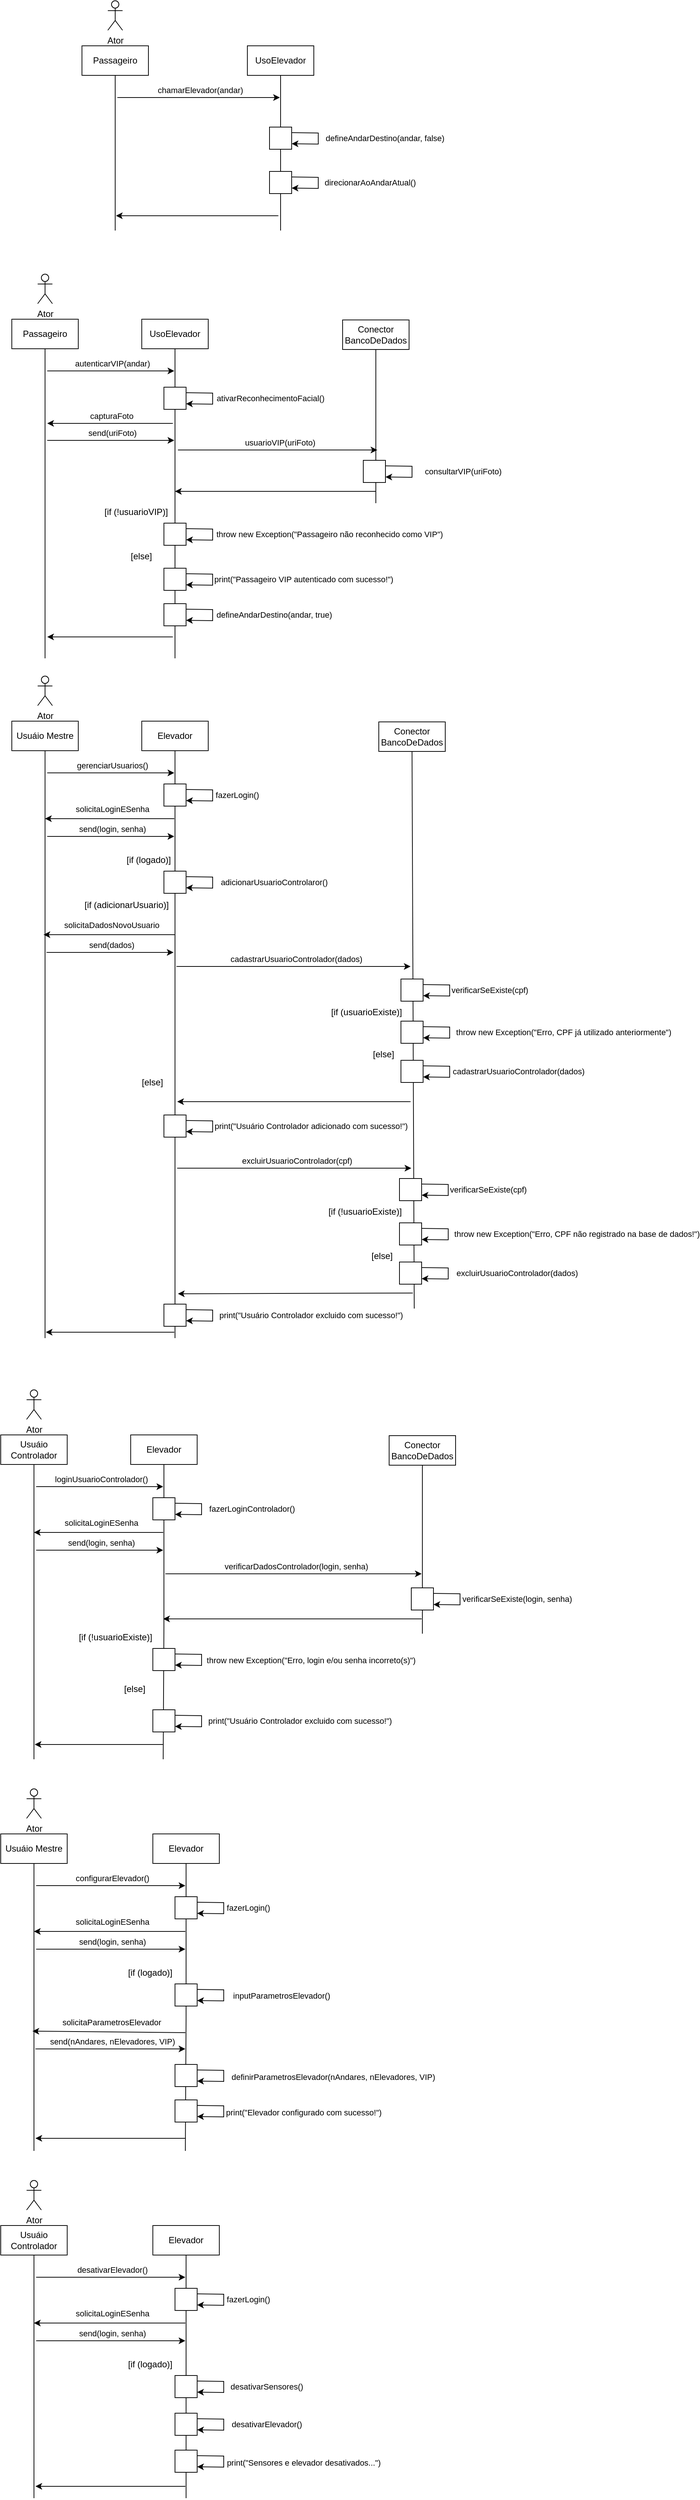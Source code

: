 <mxfile version="20.5.3" type="github">
  <diagram id="3JyE9qWSIHC2tVnXCIS9" name="Página-1">
    <mxGraphModel dx="821" dy="357" grid="1" gridSize="10" guides="1" tooltips="1" connect="1" arrows="1" fold="1" page="1" pageScale="1" pageWidth="827" pageHeight="1169" math="0" shadow="0">
      <root>
        <mxCell id="0" />
        <mxCell id="1" parent="0" />
        <mxCell id="3kf62RT6ePGo2hTkcLxx-1" value="Passageiro" style="rounded=0;whiteSpace=wrap;html=1;" parent="1" vertex="1">
          <mxGeometry x="190" y="81" width="90" height="40" as="geometry" />
        </mxCell>
        <mxCell id="3kf62RT6ePGo2hTkcLxx-2" value="Ator" style="shape=umlActor;verticalLabelPosition=bottom;verticalAlign=top;html=1;outlineConnect=0;" parent="1" vertex="1">
          <mxGeometry x="225" y="20" width="20" height="40" as="geometry" />
        </mxCell>
        <mxCell id="3kf62RT6ePGo2hTkcLxx-4" value="UsoElevador" style="rounded=0;whiteSpace=wrap;html=1;" parent="1" vertex="1">
          <mxGeometry x="414" y="81" width="90" height="40" as="geometry" />
        </mxCell>
        <mxCell id="3kf62RT6ePGo2hTkcLxx-5" value="" style="endArrow=none;html=1;rounded=0;entryX=0.5;entryY=1;entryDx=0;entryDy=0;startArrow=none;" parent="1" source="3kf62RT6ePGo2hTkcLxx-9" target="3kf62RT6ePGo2hTkcLxx-4" edge="1">
          <mxGeometry width="50" height="50" relative="1" as="geometry">
            <mxPoint x="459" y="431" as="sourcePoint" />
            <mxPoint x="440" y="211" as="targetPoint" />
          </mxGeometry>
        </mxCell>
        <mxCell id="3kf62RT6ePGo2hTkcLxx-6" value="" style="endArrow=none;html=1;rounded=0;entryX=0.5;entryY=1;entryDx=0;entryDy=0;" parent="1" target="3kf62RT6ePGo2hTkcLxx-1" edge="1">
          <mxGeometry width="50" height="50" relative="1" as="geometry">
            <mxPoint x="235" y="331" as="sourcePoint" />
            <mxPoint x="234.5" y="141" as="targetPoint" />
          </mxGeometry>
        </mxCell>
        <mxCell id="3kf62RT6ePGo2hTkcLxx-8" value="chamarElevador(andar)" style="endArrow=classic;html=1;rounded=0;" parent="1" edge="1">
          <mxGeometry x="0.018" y="10" width="50" height="50" relative="1" as="geometry">
            <mxPoint x="238" y="151" as="sourcePoint" />
            <mxPoint x="458" y="151" as="targetPoint" />
            <mxPoint as="offset" />
          </mxGeometry>
        </mxCell>
        <mxCell id="3kf62RT6ePGo2hTkcLxx-9" value="" style="whiteSpace=wrap;html=1;aspect=fixed;" parent="1" vertex="1">
          <mxGeometry x="444" y="191" width="30" height="30" as="geometry" />
        </mxCell>
        <mxCell id="3kf62RT6ePGo2hTkcLxx-10" value="" style="endArrow=none;html=1;rounded=0;entryX=0.5;entryY=1;entryDx=0;entryDy=0;" parent="1" target="3kf62RT6ePGo2hTkcLxx-9" edge="1">
          <mxGeometry width="50" height="50" relative="1" as="geometry">
            <mxPoint x="459" y="331" as="sourcePoint" />
            <mxPoint x="459" y="121" as="targetPoint" />
            <Array as="points">
              <mxPoint x="459" y="331" />
            </Array>
          </mxGeometry>
        </mxCell>
        <mxCell id="3kf62RT6ePGo2hTkcLxx-11" value="defineAndarDestino(andar, false)" style="endArrow=classic;html=1;rounded=0;exitX=1;exitY=0.25;exitDx=0;exitDy=0;entryX=1;entryY=0.75;entryDx=0;entryDy=0;" parent="1" source="3kf62RT6ePGo2hTkcLxx-9" target="3kf62RT6ePGo2hTkcLxx-9" edge="1">
          <mxGeometry x="-0.011" y="90" width="50" height="50" relative="1" as="geometry">
            <mxPoint x="370" y="261" as="sourcePoint" />
            <mxPoint x="500" y="221" as="targetPoint" />
            <Array as="points">
              <mxPoint x="510" y="199" />
              <mxPoint x="510" y="206" />
              <mxPoint x="510" y="214" />
            </Array>
            <mxPoint as="offset" />
          </mxGeometry>
        </mxCell>
        <mxCell id="3kf62RT6ePGo2hTkcLxx-13" value="" style="whiteSpace=wrap;html=1;aspect=fixed;" parent="1" vertex="1">
          <mxGeometry x="444" y="251" width="30" height="30" as="geometry" />
        </mxCell>
        <mxCell id="3kf62RT6ePGo2hTkcLxx-14" value="direcionarAoAndarAtual()" style="endArrow=classic;html=1;rounded=0;exitX=1;exitY=0.25;exitDx=0;exitDy=0;entryX=1;entryY=0.75;entryDx=0;entryDy=0;" parent="1" source="3kf62RT6ePGo2hTkcLxx-13" target="3kf62RT6ePGo2hTkcLxx-13" edge="1">
          <mxGeometry x="-0.011" y="70" width="50" height="50" relative="1" as="geometry">
            <mxPoint x="370" y="321" as="sourcePoint" />
            <mxPoint x="500" y="281" as="targetPoint" />
            <Array as="points">
              <mxPoint x="510" y="259" />
              <mxPoint x="510" y="266" />
              <mxPoint x="510" y="274" />
            </Array>
            <mxPoint as="offset" />
          </mxGeometry>
        </mxCell>
        <mxCell id="3kf62RT6ePGo2hTkcLxx-15" value="" style="endArrow=classic;html=1;rounded=0;" parent="1" edge="1">
          <mxGeometry width="50" height="50" relative="1" as="geometry">
            <mxPoint x="456" y="311" as="sourcePoint" />
            <mxPoint x="236" y="311" as="targetPoint" />
          </mxGeometry>
        </mxCell>
        <mxCell id="idAeQF3LPdiyXYUl15NZ-1" value="Passageiro" style="rounded=0;whiteSpace=wrap;html=1;" parent="1" vertex="1">
          <mxGeometry x="95" y="451" width="90" height="40" as="geometry" />
        </mxCell>
        <mxCell id="idAeQF3LPdiyXYUl15NZ-2" value="Ator" style="shape=umlActor;verticalLabelPosition=bottom;verticalAlign=top;html=1;outlineConnect=0;" parent="1" vertex="1">
          <mxGeometry x="130" y="390" width="20" height="40" as="geometry" />
        </mxCell>
        <mxCell id="idAeQF3LPdiyXYUl15NZ-3" value="UsoElevador" style="rounded=0;whiteSpace=wrap;html=1;" parent="1" vertex="1">
          <mxGeometry x="271" y="451" width="90" height="40" as="geometry" />
        </mxCell>
        <mxCell id="idAeQF3LPdiyXYUl15NZ-4" value="" style="endArrow=none;html=1;rounded=0;entryX=0.5;entryY=1;entryDx=0;entryDy=0;startArrow=none;" parent="1" source="idAeQF3LPdiyXYUl15NZ-7" target="idAeQF3LPdiyXYUl15NZ-3" edge="1">
          <mxGeometry width="50" height="50" relative="1" as="geometry">
            <mxPoint x="316" y="801" as="sourcePoint" />
            <mxPoint x="297" y="581" as="targetPoint" />
          </mxGeometry>
        </mxCell>
        <mxCell id="idAeQF3LPdiyXYUl15NZ-5" value="" style="endArrow=none;html=1;rounded=0;entryX=0.5;entryY=1;entryDx=0;entryDy=0;" parent="1" target="idAeQF3LPdiyXYUl15NZ-1" edge="1">
          <mxGeometry width="50" height="50" relative="1" as="geometry">
            <mxPoint x="140" y="910" as="sourcePoint" />
            <mxPoint x="139.5" y="511" as="targetPoint" />
          </mxGeometry>
        </mxCell>
        <mxCell id="idAeQF3LPdiyXYUl15NZ-6" value="autenticarVIP(andar)" style="endArrow=classic;html=1;rounded=0;" parent="1" edge="1">
          <mxGeometry x="0.018" y="10" width="50" height="50" relative="1" as="geometry">
            <mxPoint x="143" y="521" as="sourcePoint" />
            <mxPoint x="315" y="521" as="targetPoint" />
            <mxPoint as="offset" />
          </mxGeometry>
        </mxCell>
        <mxCell id="idAeQF3LPdiyXYUl15NZ-7" value="" style="whiteSpace=wrap;html=1;aspect=fixed;" parent="1" vertex="1">
          <mxGeometry x="301" y="543" width="30" height="30" as="geometry" />
        </mxCell>
        <mxCell id="idAeQF3LPdiyXYUl15NZ-8" value="" style="endArrow=none;html=1;rounded=0;entryX=0.5;entryY=1;entryDx=0;entryDy=0;" parent="1" target="idAeQF3LPdiyXYUl15NZ-7" edge="1">
          <mxGeometry width="50" height="50" relative="1" as="geometry">
            <mxPoint x="316" y="701" as="sourcePoint" />
            <mxPoint x="316" y="491" as="targetPoint" />
            <Array as="points">
              <mxPoint x="316" y="910" />
              <mxPoint x="316" y="701" />
            </Array>
          </mxGeometry>
        </mxCell>
        <mxCell id="idAeQF3LPdiyXYUl15NZ-9" value="ativarReconhecimentoFacial()" style="endArrow=classic;html=1;rounded=0;exitX=1;exitY=0.25;exitDx=0;exitDy=0;entryX=1;entryY=0.75;entryDx=0;entryDy=0;" parent="1" source="idAeQF3LPdiyXYUl15NZ-7" target="idAeQF3LPdiyXYUl15NZ-7" edge="1">
          <mxGeometry x="-0.011" y="78" width="50" height="50" relative="1" as="geometry">
            <mxPoint x="227" y="613" as="sourcePoint" />
            <mxPoint x="357" y="573" as="targetPoint" />
            <Array as="points">
              <mxPoint x="367" y="551" />
              <mxPoint x="367" y="558" />
              <mxPoint x="367" y="566" />
            </Array>
            <mxPoint as="offset" />
          </mxGeometry>
        </mxCell>
        <mxCell id="idAeQF3LPdiyXYUl15NZ-10" value="" style="whiteSpace=wrap;html=1;aspect=fixed;" parent="1" vertex="1">
          <mxGeometry x="301" y="836" width="30" height="30" as="geometry" />
        </mxCell>
        <mxCell id="idAeQF3LPdiyXYUl15NZ-11" value="defineAndarDestino(andar, true)" style="endArrow=classic;html=1;rounded=0;exitX=1;exitY=0.25;exitDx=0;exitDy=0;entryX=1;entryY=0.75;entryDx=0;entryDy=0;" parent="1" source="idAeQF3LPdiyXYUl15NZ-10" target="idAeQF3LPdiyXYUl15NZ-10" edge="1">
          <mxGeometry x="-0.011" y="83" width="50" height="50" relative="1" as="geometry">
            <mxPoint x="227" y="906" as="sourcePoint" />
            <mxPoint x="357" y="866" as="targetPoint" />
            <Array as="points">
              <mxPoint x="367" y="844" />
              <mxPoint x="367" y="851" />
              <mxPoint x="367" y="859" />
            </Array>
            <mxPoint as="offset" />
          </mxGeometry>
        </mxCell>
        <mxCell id="idAeQF3LPdiyXYUl15NZ-12" value="" style="endArrow=classic;html=1;rounded=0;" parent="1" edge="1">
          <mxGeometry width="50" height="50" relative="1" as="geometry">
            <mxPoint x="313" y="881" as="sourcePoint" />
            <mxPoint x="143" y="881" as="targetPoint" />
          </mxGeometry>
        </mxCell>
        <mxCell id="idAeQF3LPdiyXYUl15NZ-14" value="Conector&lt;br&gt;BancoDeDados" style="rounded=0;whiteSpace=wrap;html=1;" parent="1" vertex="1">
          <mxGeometry x="543" y="452" width="90" height="40" as="geometry" />
        </mxCell>
        <mxCell id="idAeQF3LPdiyXYUl15NZ-15" value="" style="endArrow=none;html=1;rounded=0;entryX=0.5;entryY=1;entryDx=0;entryDy=0;startArrow=none;" parent="1" target="idAeQF3LPdiyXYUl15NZ-14" edge="1">
          <mxGeometry width="50" height="50" relative="1" as="geometry">
            <mxPoint x="588" y="700" as="sourcePoint" />
            <mxPoint x="588" y="508" as="targetPoint" />
          </mxGeometry>
        </mxCell>
        <mxCell id="idAeQF3LPdiyXYUl15NZ-16" value="usuarioVIP(uriFoto)" style="endArrow=classic;html=1;rounded=0;" parent="1" edge="1">
          <mxGeometry x="0.018" y="10" width="50" height="50" relative="1" as="geometry">
            <mxPoint x="320" y="628" as="sourcePoint" />
            <mxPoint x="590" y="628" as="targetPoint" />
            <mxPoint as="offset" />
          </mxGeometry>
        </mxCell>
        <mxCell id="idAeQF3LPdiyXYUl15NZ-17" value="[if (!usuarioVIP)]" style="text;html=1;align=center;verticalAlign=middle;resizable=0;points=[];autosize=1;strokeColor=none;fillColor=none;" parent="1" vertex="1">
          <mxGeometry x="208" y="697" width="110" height="30" as="geometry" />
        </mxCell>
        <mxCell id="idAeQF3LPdiyXYUl15NZ-22" value="" style="whiteSpace=wrap;html=1;aspect=fixed;" parent="1" vertex="1">
          <mxGeometry x="301" y="727" width="30" height="30" as="geometry" />
        </mxCell>
        <mxCell id="idAeQF3LPdiyXYUl15NZ-23" value="throw new Exception(&quot;Passageiro não reconhecido como VIP&quot;)" style="endArrow=classic;html=1;rounded=0;exitX=1;exitY=0.25;exitDx=0;exitDy=0;entryX=1;entryY=0.75;entryDx=0;entryDy=0;" parent="1" source="idAeQF3LPdiyXYUl15NZ-22" target="idAeQF3LPdiyXYUl15NZ-22" edge="1">
          <mxGeometry x="-0.011" y="158" width="50" height="50" relative="1" as="geometry">
            <mxPoint x="227" y="797" as="sourcePoint" />
            <mxPoint x="357" y="757" as="targetPoint" />
            <Array as="points">
              <mxPoint x="367" y="735" />
              <mxPoint x="367" y="742" />
              <mxPoint x="367" y="750" />
            </Array>
            <mxPoint as="offset" />
          </mxGeometry>
        </mxCell>
        <mxCell id="idAeQF3LPdiyXYUl15NZ-24" value="" style="endArrow=classic;html=1;rounded=0;" parent="1" edge="1">
          <mxGeometry x="0.018" y="10" width="50" height="50" relative="1" as="geometry">
            <mxPoint x="588" y="684" as="sourcePoint" />
            <mxPoint x="316" y="684" as="targetPoint" />
            <mxPoint as="offset" />
          </mxGeometry>
        </mxCell>
        <mxCell id="idAeQF3LPdiyXYUl15NZ-25" value="" style="whiteSpace=wrap;html=1;aspect=fixed;" parent="1" vertex="1">
          <mxGeometry x="571" y="642" width="30" height="30" as="geometry" />
        </mxCell>
        <mxCell id="idAeQF3LPdiyXYUl15NZ-26" value="consultarVIP(uriFoto)" style="endArrow=classic;html=1;rounded=0;exitX=1;exitY=0.25;exitDx=0;exitDy=0;entryX=1;entryY=0.75;entryDx=0;entryDy=0;" parent="1" source="idAeQF3LPdiyXYUl15NZ-25" target="idAeQF3LPdiyXYUl15NZ-25" edge="1">
          <mxGeometry x="-0.011" y="69" width="50" height="50" relative="1" as="geometry">
            <mxPoint x="497" y="712" as="sourcePoint" />
            <mxPoint x="627" y="672" as="targetPoint" />
            <Array as="points">
              <mxPoint x="637" y="650" />
              <mxPoint x="637" y="657" />
              <mxPoint x="637" y="665" />
            </Array>
            <mxPoint as="offset" />
          </mxGeometry>
        </mxCell>
        <mxCell id="idAeQF3LPdiyXYUl15NZ-28" value="[else]" style="text;html=1;align=center;verticalAlign=middle;resizable=0;points=[];autosize=1;strokeColor=none;fillColor=none;" parent="1" vertex="1">
          <mxGeometry x="245" y="757" width="50" height="30" as="geometry" />
        </mxCell>
        <mxCell id="idAeQF3LPdiyXYUl15NZ-31" value="" style="whiteSpace=wrap;html=1;aspect=fixed;" parent="1" vertex="1">
          <mxGeometry x="301" y="788" width="30" height="30" as="geometry" />
        </mxCell>
        <mxCell id="idAeQF3LPdiyXYUl15NZ-32" value="print(&quot;Passageiro VIP autenticado com sucesso!&quot;)" style="endArrow=classic;html=1;rounded=0;exitX=1;exitY=0.25;exitDx=0;exitDy=0;entryX=1;entryY=0.75;entryDx=0;entryDy=0;" parent="1" source="idAeQF3LPdiyXYUl15NZ-31" target="idAeQF3LPdiyXYUl15NZ-31" edge="1">
          <mxGeometry x="-0.011" y="123" width="50" height="50" relative="1" as="geometry">
            <mxPoint x="227" y="858" as="sourcePoint" />
            <mxPoint x="357" y="818" as="targetPoint" />
            <Array as="points">
              <mxPoint x="367" y="796" />
              <mxPoint x="367" y="803" />
              <mxPoint x="367" y="811" />
            </Array>
            <mxPoint as="offset" />
          </mxGeometry>
        </mxCell>
        <mxCell id="idAeQF3LPdiyXYUl15NZ-33" value="Usuáio Mestre" style="rounded=0;whiteSpace=wrap;html=1;" parent="1" vertex="1">
          <mxGeometry x="95" y="995" width="90" height="40" as="geometry" />
        </mxCell>
        <mxCell id="idAeQF3LPdiyXYUl15NZ-34" value="Ator" style="shape=umlActor;verticalLabelPosition=bottom;verticalAlign=top;html=1;outlineConnect=0;" parent="1" vertex="1">
          <mxGeometry x="130" y="934" width="20" height="40" as="geometry" />
        </mxCell>
        <mxCell id="idAeQF3LPdiyXYUl15NZ-35" value="Elevador" style="rounded=0;whiteSpace=wrap;html=1;" parent="1" vertex="1">
          <mxGeometry x="271" y="995" width="90" height="40" as="geometry" />
        </mxCell>
        <mxCell id="idAeQF3LPdiyXYUl15NZ-36" value="" style="endArrow=none;html=1;rounded=0;entryX=0.5;entryY=1;entryDx=0;entryDy=0;startArrow=none;" parent="1" source="idAeQF3LPdiyXYUl15NZ-39" target="idAeQF3LPdiyXYUl15NZ-35" edge="1">
          <mxGeometry width="50" height="50" relative="1" as="geometry">
            <mxPoint x="316" y="1345" as="sourcePoint" />
            <mxPoint x="297" y="1125" as="targetPoint" />
          </mxGeometry>
        </mxCell>
        <mxCell id="idAeQF3LPdiyXYUl15NZ-37" value="" style="endArrow=none;html=1;rounded=0;entryX=0.5;entryY=1;entryDx=0;entryDy=0;" parent="1" target="idAeQF3LPdiyXYUl15NZ-33" edge="1">
          <mxGeometry width="50" height="50" relative="1" as="geometry">
            <mxPoint x="140" y="1830" as="sourcePoint" />
            <mxPoint x="139.5" y="1055" as="targetPoint" />
          </mxGeometry>
        </mxCell>
        <mxCell id="idAeQF3LPdiyXYUl15NZ-38" value="gerenciarUsuarios()" style="endArrow=classic;html=1;rounded=0;" parent="1" edge="1">
          <mxGeometry x="0.018" y="10" width="50" height="50" relative="1" as="geometry">
            <mxPoint x="143" y="1065" as="sourcePoint" />
            <mxPoint x="315.0" y="1065" as="targetPoint" />
            <mxPoint as="offset" />
          </mxGeometry>
        </mxCell>
        <mxCell id="idAeQF3LPdiyXYUl15NZ-39" value="" style="whiteSpace=wrap;html=1;aspect=fixed;" parent="1" vertex="1">
          <mxGeometry x="301" y="1198" width="30" height="30" as="geometry" />
        </mxCell>
        <mxCell id="idAeQF3LPdiyXYUl15NZ-40" value="" style="endArrow=none;html=1;rounded=0;entryX=0.5;entryY=1;entryDx=0;entryDy=0;" parent="1" target="idAeQF3LPdiyXYUl15NZ-39" edge="1">
          <mxGeometry width="50" height="50" relative="1" as="geometry">
            <mxPoint x="316.0" y="1245" as="sourcePoint" />
            <mxPoint x="316" y="1035" as="targetPoint" />
            <Array as="points">
              <mxPoint x="316" y="1830" />
              <mxPoint x="316" y="1245" />
            </Array>
          </mxGeometry>
        </mxCell>
        <mxCell id="idAeQF3LPdiyXYUl15NZ-41" value="adicionarUsuarioControlaror()" style="endArrow=classic;html=1;rounded=0;exitX=1;exitY=0.25;exitDx=0;exitDy=0;entryX=1;entryY=0.75;entryDx=0;entryDy=0;" parent="1" source="idAeQF3LPdiyXYUl15NZ-39" target="idAeQF3LPdiyXYUl15NZ-39" edge="1">
          <mxGeometry x="-0.011" y="83" width="50" height="50" relative="1" as="geometry">
            <mxPoint x="227" y="1268" as="sourcePoint" />
            <mxPoint x="357" y="1228" as="targetPoint" />
            <Array as="points">
              <mxPoint x="367" y="1206" />
              <mxPoint x="367" y="1213" />
              <mxPoint x="367" y="1221" />
            </Array>
            <mxPoint as="offset" />
          </mxGeometry>
        </mxCell>
        <mxCell id="idAeQF3LPdiyXYUl15NZ-44" value="" style="endArrow=classic;html=1;rounded=0;" parent="1" edge="1">
          <mxGeometry width="50" height="50" relative="1" as="geometry">
            <mxPoint x="315" y="1822" as="sourcePoint" />
            <mxPoint x="141" y="1822" as="targetPoint" />
          </mxGeometry>
        </mxCell>
        <mxCell id="idAeQF3LPdiyXYUl15NZ-45" value="Conector&lt;br&gt;BancoDeDados" style="rounded=0;whiteSpace=wrap;html=1;" parent="1" vertex="1">
          <mxGeometry x="592" y="996" width="90" height="40" as="geometry" />
        </mxCell>
        <mxCell id="idAeQF3LPdiyXYUl15NZ-46" value="" style="endArrow=none;html=1;rounded=0;entryX=0.5;entryY=1;entryDx=0;entryDy=0;startArrow=none;" parent="1" target="idAeQF3LPdiyXYUl15NZ-45" edge="1">
          <mxGeometry width="50" height="50" relative="1" as="geometry">
            <mxPoint x="640" y="1790" as="sourcePoint" />
            <mxPoint x="637" y="1052" as="targetPoint" />
          </mxGeometry>
        </mxCell>
        <mxCell id="idAeQF3LPdiyXYUl15NZ-47" value="cadastrarUsuarioControlador(dados)" style="endArrow=classic;html=1;rounded=0;" parent="1" edge="1">
          <mxGeometry x="0.018" y="10" width="50" height="50" relative="1" as="geometry">
            <mxPoint x="318" y="1327" as="sourcePoint" />
            <mxPoint x="635" y="1327" as="targetPoint" />
            <mxPoint as="offset" />
          </mxGeometry>
        </mxCell>
        <mxCell id="idAeQF3LPdiyXYUl15NZ-48" value="[if (adicionarUsuario)]" style="text;html=1;align=center;verticalAlign=middle;resizable=0;points=[];autosize=1;strokeColor=none;fillColor=none;" parent="1" vertex="1">
          <mxGeometry x="180" y="1229" width="140" height="30" as="geometry" />
        </mxCell>
        <mxCell id="idAeQF3LPdiyXYUl15NZ-52" value="" style="whiteSpace=wrap;html=1;aspect=fixed;" parent="1" vertex="1">
          <mxGeometry x="622" y="1454" width="30" height="30" as="geometry" />
        </mxCell>
        <mxCell id="idAeQF3LPdiyXYUl15NZ-53" value="cadastrarUsuarioControlador(dados)" style="endArrow=classic;html=1;rounded=0;exitX=1;exitY=0.25;exitDx=0;exitDy=0;entryX=1;entryY=0.75;entryDx=0;entryDy=0;" parent="1" source="idAeQF3LPdiyXYUl15NZ-52" target="idAeQF3LPdiyXYUl15NZ-52" edge="1">
          <mxGeometry x="-0.011" y="93" width="50" height="50" relative="1" as="geometry">
            <mxPoint x="548" y="1524" as="sourcePoint" />
            <mxPoint x="678" y="1484" as="targetPoint" />
            <Array as="points">
              <mxPoint x="688" y="1462" />
              <mxPoint x="688" y="1469" />
              <mxPoint x="688" y="1477" />
            </Array>
            <mxPoint as="offset" />
          </mxGeometry>
        </mxCell>
        <mxCell id="idAeQF3LPdiyXYUl15NZ-54" value="[else]" style="text;html=1;align=center;verticalAlign=middle;resizable=0;points=[];autosize=1;strokeColor=none;fillColor=none;" parent="1" vertex="1">
          <mxGeometry x="260" y="1469" width="50" height="30" as="geometry" />
        </mxCell>
        <mxCell id="idAeQF3LPdiyXYUl15NZ-57" value="capturaFoto" style="endArrow=classic;html=1;rounded=0;" parent="1" edge="1">
          <mxGeometry x="-0.024" y="-10" width="50" height="50" relative="1" as="geometry">
            <mxPoint x="313" y="592" as="sourcePoint" />
            <mxPoint x="143" y="592" as="targetPoint" />
            <mxPoint as="offset" />
          </mxGeometry>
        </mxCell>
        <mxCell id="idAeQF3LPdiyXYUl15NZ-58" value="send(uriFoto)" style="endArrow=classic;html=1;rounded=0;" parent="1" edge="1">
          <mxGeometry x="0.018" y="10" width="50" height="50" relative="1" as="geometry">
            <mxPoint x="143" y="615" as="sourcePoint" />
            <mxPoint x="315" y="615" as="targetPoint" />
            <mxPoint as="offset" />
          </mxGeometry>
        </mxCell>
        <mxCell id="idAeQF3LPdiyXYUl15NZ-59" value="solicitaDadosNovoUsuario" style="endArrow=classic;html=1;rounded=0;" parent="1" edge="1">
          <mxGeometry x="-0.034" y="-13" width="50" height="50" relative="1" as="geometry">
            <mxPoint x="316" y="1284" as="sourcePoint" />
            <mxPoint x="138.0" y="1284" as="targetPoint" />
            <mxPoint as="offset" />
          </mxGeometry>
        </mxCell>
        <mxCell id="idAeQF3LPdiyXYUl15NZ-60" value="send(dados)" style="endArrow=classic;html=1;rounded=0;" parent="1" edge="1">
          <mxGeometry x="0.018" y="10" width="50" height="50" relative="1" as="geometry">
            <mxPoint x="142" y="1308" as="sourcePoint" />
            <mxPoint x="314" y="1308" as="targetPoint" />
            <mxPoint as="offset" />
          </mxGeometry>
        </mxCell>
        <mxCell id="idAeQF3LPdiyXYUl15NZ-61" value="" style="endArrow=classic;html=1;rounded=0;" parent="1" edge="1">
          <mxGeometry x="-0.034" y="-13" width="50" height="50" relative="1" as="geometry">
            <mxPoint x="635" y="1510" as="sourcePoint" />
            <mxPoint x="319" y="1510" as="targetPoint" />
            <mxPoint as="offset" />
          </mxGeometry>
        </mxCell>
        <mxCell id="idAeQF3LPdiyXYUl15NZ-63" value="" style="whiteSpace=wrap;html=1;aspect=fixed;" parent="1" vertex="1">
          <mxGeometry x="301" y="1528" width="30" height="30" as="geometry" />
        </mxCell>
        <mxCell id="idAeQF3LPdiyXYUl15NZ-64" value="print(&quot;Usuário Controlador adicionado com sucesso!&quot;)" style="endArrow=classic;html=1;rounded=0;exitX=1;exitY=0.25;exitDx=0;exitDy=0;entryX=1;entryY=0.75;entryDx=0;entryDy=0;" parent="1" source="idAeQF3LPdiyXYUl15NZ-63" target="idAeQF3LPdiyXYUl15NZ-63" edge="1">
          <mxGeometry x="-0.011" y="133" width="50" height="50" relative="1" as="geometry">
            <mxPoint x="227" y="1598" as="sourcePoint" />
            <mxPoint x="357" y="1558" as="targetPoint" />
            <Array as="points">
              <mxPoint x="367" y="1536" />
              <mxPoint x="367" y="1543" />
              <mxPoint x="367" y="1551" />
            </Array>
            <mxPoint as="offset" />
          </mxGeometry>
        </mxCell>
        <mxCell id="idAeQF3LPdiyXYUl15NZ-66" value="" style="whiteSpace=wrap;html=1;aspect=fixed;" parent="1" vertex="1">
          <mxGeometry x="622" y="1344" width="30" height="30" as="geometry" />
        </mxCell>
        <mxCell id="idAeQF3LPdiyXYUl15NZ-67" value="verificarSeExiste(cpf)" style="endArrow=classic;html=1;rounded=0;exitX=1;exitY=0.25;exitDx=0;exitDy=0;entryX=1;entryY=0.75;entryDx=0;entryDy=0;" parent="1" source="idAeQF3LPdiyXYUl15NZ-66" target="idAeQF3LPdiyXYUl15NZ-66" edge="1">
          <mxGeometry x="-0.011" y="54" width="50" height="50" relative="1" as="geometry">
            <mxPoint x="548" y="1414" as="sourcePoint" />
            <mxPoint x="678" y="1374" as="targetPoint" />
            <Array as="points">
              <mxPoint x="688" y="1352" />
              <mxPoint x="688" y="1359" />
              <mxPoint x="688" y="1367" />
            </Array>
            <mxPoint as="offset" />
          </mxGeometry>
        </mxCell>
        <mxCell id="idAeQF3LPdiyXYUl15NZ-68" value="[if (usuarioExiste)]" style="text;html=1;align=center;verticalAlign=middle;resizable=0;points=[];autosize=1;strokeColor=none;fillColor=none;" parent="1" vertex="1">
          <mxGeometry x="515" y="1374" width="120" height="30" as="geometry" />
        </mxCell>
        <mxCell id="idAeQF3LPdiyXYUl15NZ-69" value="" style="whiteSpace=wrap;html=1;aspect=fixed;" parent="1" vertex="1">
          <mxGeometry x="622" y="1401" width="30" height="30" as="geometry" />
        </mxCell>
        <mxCell id="idAeQF3LPdiyXYUl15NZ-70" value="throw new Exception(&quot;Erro, CPF já utilizado anteriormente&quot;)" style="endArrow=classic;html=1;rounded=0;exitX=1;exitY=0.25;exitDx=0;exitDy=0;entryX=1;entryY=0.75;entryDx=0;entryDy=0;" parent="1" source="idAeQF3LPdiyXYUl15NZ-69" target="idAeQF3LPdiyXYUl15NZ-69" edge="1">
          <mxGeometry x="-0.011" y="154" width="50" height="50" relative="1" as="geometry">
            <mxPoint x="548" y="1471" as="sourcePoint" />
            <mxPoint x="678" y="1431" as="targetPoint" />
            <Array as="points">
              <mxPoint x="688" y="1409" />
              <mxPoint x="688" y="1416" />
              <mxPoint x="688" y="1424" />
            </Array>
            <mxPoint as="offset" />
          </mxGeometry>
        </mxCell>
        <mxCell id="idAeQF3LPdiyXYUl15NZ-71" value="[else]" style="text;html=1;align=center;verticalAlign=middle;resizable=0;points=[];autosize=1;strokeColor=none;fillColor=none;" parent="1" vertex="1">
          <mxGeometry x="573" y="1431" width="50" height="30" as="geometry" />
        </mxCell>
        <mxCell id="idAeQF3LPdiyXYUl15NZ-73" value="excluirUsuarioControlador(cpf)" style="endArrow=classic;html=1;rounded=0;" parent="1" edge="1">
          <mxGeometry x="0.018" y="10" width="50" height="50" relative="1" as="geometry">
            <mxPoint x="319" y="1600" as="sourcePoint" />
            <mxPoint x="636" y="1600" as="targetPoint" />
            <mxPoint as="offset" />
          </mxGeometry>
        </mxCell>
        <mxCell id="idAeQF3LPdiyXYUl15NZ-75" value="" style="endArrow=classic;html=1;rounded=0;" parent="1" edge="1">
          <mxGeometry x="-0.034" y="-13" width="50" height="50" relative="1" as="geometry">
            <mxPoint x="638" y="1769" as="sourcePoint" />
            <mxPoint x="320" y="1770" as="targetPoint" />
            <mxPoint as="offset" />
          </mxGeometry>
        </mxCell>
        <mxCell id="idAeQF3LPdiyXYUl15NZ-76" value="" style="whiteSpace=wrap;html=1;aspect=fixed;" parent="1" vertex="1">
          <mxGeometry x="620" y="1727" width="30" height="30" as="geometry" />
        </mxCell>
        <mxCell id="idAeQF3LPdiyXYUl15NZ-77" value="excluirUsuarioControlador(dados)" style="endArrow=classic;html=1;rounded=0;exitX=1;exitY=0.25;exitDx=0;exitDy=0;entryX=1;entryY=0.75;entryDx=0;entryDy=0;" parent="1" source="idAeQF3LPdiyXYUl15NZ-76" target="idAeQF3LPdiyXYUl15NZ-76" edge="1">
          <mxGeometry x="-0.011" y="93" width="50" height="50" relative="1" as="geometry">
            <mxPoint x="546" y="1797" as="sourcePoint" />
            <mxPoint x="676" y="1757" as="targetPoint" />
            <Array as="points">
              <mxPoint x="686" y="1735" />
              <mxPoint x="686" y="1742" />
              <mxPoint x="686" y="1750" />
            </Array>
            <mxPoint as="offset" />
          </mxGeometry>
        </mxCell>
        <mxCell id="idAeQF3LPdiyXYUl15NZ-78" value="" style="whiteSpace=wrap;html=1;aspect=fixed;" parent="1" vertex="1">
          <mxGeometry x="620" y="1614" width="30" height="30" as="geometry" />
        </mxCell>
        <mxCell id="idAeQF3LPdiyXYUl15NZ-79" value="verificarSeExiste(cpf)" style="endArrow=classic;html=1;rounded=0;exitX=1;exitY=0.25;exitDx=0;exitDy=0;entryX=1;entryY=0.75;entryDx=0;entryDy=0;" parent="1" source="idAeQF3LPdiyXYUl15NZ-78" target="idAeQF3LPdiyXYUl15NZ-78" edge="1">
          <mxGeometry x="-0.011" y="54" width="50" height="50" relative="1" as="geometry">
            <mxPoint x="546" y="1684" as="sourcePoint" />
            <mxPoint x="676" y="1644" as="targetPoint" />
            <Array as="points">
              <mxPoint x="686" y="1622" />
              <mxPoint x="686" y="1629" />
              <mxPoint x="686" y="1637" />
            </Array>
            <mxPoint as="offset" />
          </mxGeometry>
        </mxCell>
        <mxCell id="idAeQF3LPdiyXYUl15NZ-80" value="[if (!usuarioExiste)]" style="text;html=1;align=center;verticalAlign=middle;resizable=0;points=[];autosize=1;strokeColor=none;fillColor=none;" parent="1" vertex="1">
          <mxGeometry x="513" y="1644" width="120" height="30" as="geometry" />
        </mxCell>
        <mxCell id="idAeQF3LPdiyXYUl15NZ-81" value="" style="whiteSpace=wrap;html=1;aspect=fixed;" parent="1" vertex="1">
          <mxGeometry x="620" y="1674" width="30" height="30" as="geometry" />
        </mxCell>
        <mxCell id="idAeQF3LPdiyXYUl15NZ-82" value="throw new Exception(&quot;Erro, CPF não registrado na base de dados!&quot;)" style="endArrow=classic;html=1;rounded=0;exitX=1;exitY=0.25;exitDx=0;exitDy=0;entryX=1;entryY=0.75;entryDx=0;entryDy=0;" parent="1" source="idAeQF3LPdiyXYUl15NZ-81" target="idAeQF3LPdiyXYUl15NZ-81" edge="1">
          <mxGeometry x="-0.011" y="174" width="50" height="50" relative="1" as="geometry">
            <mxPoint x="546" y="1744" as="sourcePoint" />
            <mxPoint x="676" y="1704" as="targetPoint" />
            <Array as="points">
              <mxPoint x="686" y="1682" />
              <mxPoint x="686" y="1689" />
              <mxPoint x="686" y="1697" />
            </Array>
            <mxPoint as="offset" />
          </mxGeometry>
        </mxCell>
        <mxCell id="idAeQF3LPdiyXYUl15NZ-83" value="[else]" style="text;html=1;align=center;verticalAlign=middle;resizable=0;points=[];autosize=1;strokeColor=none;fillColor=none;" parent="1" vertex="1">
          <mxGeometry x="571" y="1704" width="50" height="30" as="geometry" />
        </mxCell>
        <mxCell id="idAeQF3LPdiyXYUl15NZ-84" value="" style="whiteSpace=wrap;html=1;aspect=fixed;" parent="1" vertex="1">
          <mxGeometry x="301" y="1784" width="30" height="30" as="geometry" />
        </mxCell>
        <mxCell id="idAeQF3LPdiyXYUl15NZ-85" value="print(&quot;Usuário Controlador excluido com sucesso!&quot;)" style="endArrow=classic;html=1;rounded=0;exitX=1;exitY=0.25;exitDx=0;exitDy=0;entryX=1;entryY=0.75;entryDx=0;entryDy=0;" parent="1" source="idAeQF3LPdiyXYUl15NZ-84" target="idAeQF3LPdiyXYUl15NZ-84" edge="1">
          <mxGeometry x="-0.011" y="133" width="50" height="50" relative="1" as="geometry">
            <mxPoint x="227" y="1854" as="sourcePoint" />
            <mxPoint x="357" y="1814" as="targetPoint" />
            <Array as="points">
              <mxPoint x="367" y="1792" />
              <mxPoint x="367" y="1799" />
              <mxPoint x="367" y="1807" />
            </Array>
            <mxPoint as="offset" />
          </mxGeometry>
        </mxCell>
        <mxCell id="idAeQF3LPdiyXYUl15NZ-124" value="" style="whiteSpace=wrap;html=1;aspect=fixed;" parent="1" vertex="1">
          <mxGeometry x="301" y="1080" width="30" height="30" as="geometry" />
        </mxCell>
        <mxCell id="idAeQF3LPdiyXYUl15NZ-125" value="fazerLogin()" style="endArrow=classic;html=1;rounded=0;exitX=1;exitY=0.25;exitDx=0;exitDy=0;entryX=1;entryY=0.75;entryDx=0;entryDy=0;" parent="1" source="idAeQF3LPdiyXYUl15NZ-124" target="idAeQF3LPdiyXYUl15NZ-124" edge="1">
          <mxGeometry x="-0.011" y="33" width="50" height="50" relative="1" as="geometry">
            <mxPoint x="227" y="1150" as="sourcePoint" />
            <mxPoint x="357" y="1110" as="targetPoint" />
            <Array as="points">
              <mxPoint x="367" y="1088" />
              <mxPoint x="367" y="1095" />
              <mxPoint x="367" y="1103" />
            </Array>
            <mxPoint as="offset" />
          </mxGeometry>
        </mxCell>
        <mxCell id="idAeQF3LPdiyXYUl15NZ-127" value="solicitaLoginESenha" style="endArrow=classic;html=1;rounded=0;" parent="1" edge="1">
          <mxGeometry x="-0.034" y="-13" width="50" height="50" relative="1" as="geometry">
            <mxPoint x="315" y="1127" as="sourcePoint" />
            <mxPoint x="140" y="1127" as="targetPoint" />
            <mxPoint as="offset" />
          </mxGeometry>
        </mxCell>
        <mxCell id="idAeQF3LPdiyXYUl15NZ-128" value="send(login, senha)" style="endArrow=classic;html=1;rounded=0;" parent="1" edge="1">
          <mxGeometry x="0.018" y="10" width="50" height="50" relative="1" as="geometry">
            <mxPoint x="143" y="1151" as="sourcePoint" />
            <mxPoint x="315" y="1151" as="targetPoint" />
            <mxPoint as="offset" />
          </mxGeometry>
        </mxCell>
        <mxCell id="idAeQF3LPdiyXYUl15NZ-129" value="[if (logado)]" style="text;html=1;align=center;verticalAlign=middle;resizable=0;points=[];autosize=1;strokeColor=none;fillColor=none;" parent="1" vertex="1">
          <mxGeometry x="240" y="1168" width="80" height="30" as="geometry" />
        </mxCell>
        <mxCell id="qbrw99FZiVQoqzOKYDM2-1" value="Usuáio Controlador" style="rounded=0;whiteSpace=wrap;html=1;" vertex="1" parent="1">
          <mxGeometry x="80" y="1961" width="90" height="40" as="geometry" />
        </mxCell>
        <mxCell id="qbrw99FZiVQoqzOKYDM2-2" value="Ator" style="shape=umlActor;verticalLabelPosition=bottom;verticalAlign=top;html=1;outlineConnect=0;" vertex="1" parent="1">
          <mxGeometry x="115" y="1900" width="20" height="40" as="geometry" />
        </mxCell>
        <mxCell id="qbrw99FZiVQoqzOKYDM2-3" value="Elevador" style="rounded=0;whiteSpace=wrap;html=1;" vertex="1" parent="1">
          <mxGeometry x="256" y="1961" width="90" height="40" as="geometry" />
        </mxCell>
        <mxCell id="qbrw99FZiVQoqzOKYDM2-4" value="" style="endArrow=none;html=1;rounded=0;entryX=0.5;entryY=1;entryDx=0;entryDy=0;startArrow=none;" edge="1" parent="1" target="qbrw99FZiVQoqzOKYDM2-3">
          <mxGeometry width="50" height="50" relative="1" as="geometry">
            <mxPoint x="301" y="2190" as="sourcePoint" />
            <mxPoint x="282" y="2091" as="targetPoint" />
          </mxGeometry>
        </mxCell>
        <mxCell id="qbrw99FZiVQoqzOKYDM2-5" value="" style="endArrow=none;html=1;rounded=0;entryX=0.5;entryY=1;entryDx=0;entryDy=0;" edge="1" parent="1" target="qbrw99FZiVQoqzOKYDM2-1">
          <mxGeometry width="50" height="50" relative="1" as="geometry">
            <mxPoint x="125" y="2400" as="sourcePoint" />
            <mxPoint x="124.5" y="2021" as="targetPoint" />
          </mxGeometry>
        </mxCell>
        <mxCell id="qbrw99FZiVQoqzOKYDM2-6" value="loginUsuarioControlador()" style="endArrow=classic;html=1;rounded=0;" edge="1" parent="1">
          <mxGeometry x="0.018" y="10" width="50" height="50" relative="1" as="geometry">
            <mxPoint x="128" y="2031" as="sourcePoint" />
            <mxPoint x="300" y="2031" as="targetPoint" />
            <mxPoint as="offset" />
          </mxGeometry>
        </mxCell>
        <mxCell id="qbrw99FZiVQoqzOKYDM2-8" value="" style="endArrow=none;html=1;rounded=0;entryX=0.5;entryY=1;entryDx=0;entryDy=0;" edge="1" parent="1">
          <mxGeometry width="50" height="50" relative="1" as="geometry">
            <mxPoint x="301" y="2221" as="sourcePoint" />
            <mxPoint x="301" y="2190" as="targetPoint" />
            <Array as="points">
              <mxPoint x="300" y="2400" />
              <mxPoint x="301" y="2221" />
            </Array>
          </mxGeometry>
        </mxCell>
        <mxCell id="qbrw99FZiVQoqzOKYDM2-10" value="" style="endArrow=classic;html=1;rounded=0;" edge="1" parent="1">
          <mxGeometry width="50" height="50" relative="1" as="geometry">
            <mxPoint x="300" y="2380" as="sourcePoint" />
            <mxPoint x="126" y="2380" as="targetPoint" />
          </mxGeometry>
        </mxCell>
        <mxCell id="qbrw99FZiVQoqzOKYDM2-11" value="Conector&lt;br&gt;BancoDeDados" style="rounded=0;whiteSpace=wrap;html=1;" vertex="1" parent="1">
          <mxGeometry x="606" y="1962" width="90" height="40" as="geometry" />
        </mxCell>
        <mxCell id="qbrw99FZiVQoqzOKYDM2-12" value="" style="endArrow=none;html=1;rounded=0;entryX=0.5;entryY=1;entryDx=0;entryDy=0;startArrow=none;" edge="1" parent="1" target="qbrw99FZiVQoqzOKYDM2-11">
          <mxGeometry width="50" height="50" relative="1" as="geometry">
            <mxPoint x="651" y="2230" as="sourcePoint" />
            <mxPoint x="651" y="2018" as="targetPoint" />
          </mxGeometry>
        </mxCell>
        <mxCell id="qbrw99FZiVQoqzOKYDM2-13" value="verificarDadosControlador(login, senha)" style="endArrow=classic;html=1;rounded=0;" edge="1" parent="1">
          <mxGeometry x="0.018" y="10" width="50" height="50" relative="1" as="geometry">
            <mxPoint x="303" y="2149" as="sourcePoint" />
            <mxPoint x="650" y="2149" as="targetPoint" />
            <mxPoint as="offset" />
          </mxGeometry>
        </mxCell>
        <mxCell id="qbrw99FZiVQoqzOKYDM2-17" value="[else]" style="text;html=1;align=center;verticalAlign=middle;resizable=0;points=[];autosize=1;strokeColor=none;fillColor=none;" vertex="1" parent="1">
          <mxGeometry x="236" y="2290" width="50" height="30" as="geometry" />
        </mxCell>
        <mxCell id="qbrw99FZiVQoqzOKYDM2-20" value="" style="endArrow=classic;html=1;rounded=0;" edge="1" parent="1">
          <mxGeometry x="-0.034" y="-13" width="50" height="50" relative="1" as="geometry">
            <mxPoint x="650" y="2210" as="sourcePoint" />
            <mxPoint x="300" y="2210" as="targetPoint" />
            <mxPoint as="offset" />
          </mxGeometry>
        </mxCell>
        <mxCell id="qbrw99FZiVQoqzOKYDM2-21" value="" style="whiteSpace=wrap;html=1;aspect=fixed;" vertex="1" parent="1">
          <mxGeometry x="286" y="2250" width="30" height="30" as="geometry" />
        </mxCell>
        <mxCell id="qbrw99FZiVQoqzOKYDM2-22" value="throw new Exception(&quot;Erro, login e/ou senha incorreto(s)&quot;)" style="endArrow=classic;html=1;rounded=0;exitX=1;exitY=0.25;exitDx=0;exitDy=0;entryX=1;entryY=0.75;entryDx=0;entryDy=0;" edge="1" parent="1" source="qbrw99FZiVQoqzOKYDM2-21" target="qbrw99FZiVQoqzOKYDM2-21">
          <mxGeometry x="0.011" y="148" width="50" height="50" relative="1" as="geometry">
            <mxPoint x="212" y="2320" as="sourcePoint" />
            <mxPoint x="342" y="2280" as="targetPoint" />
            <Array as="points">
              <mxPoint x="352" y="2258" />
              <mxPoint x="352" y="2265" />
              <mxPoint x="352" y="2273" />
            </Array>
            <mxPoint as="offset" />
          </mxGeometry>
        </mxCell>
        <mxCell id="qbrw99FZiVQoqzOKYDM2-23" value="" style="whiteSpace=wrap;html=1;aspect=fixed;" vertex="1" parent="1">
          <mxGeometry x="636" y="2168" width="30" height="30" as="geometry" />
        </mxCell>
        <mxCell id="qbrw99FZiVQoqzOKYDM2-24" value="verificarSeExiste(login, senha)" style="endArrow=classic;html=1;rounded=0;exitX=1;exitY=0.25;exitDx=0;exitDy=0;entryX=1;entryY=0.75;entryDx=0;entryDy=0;" edge="1" parent="1" source="qbrw99FZiVQoqzOKYDM2-23" target="qbrw99FZiVQoqzOKYDM2-23">
          <mxGeometry x="-0.011" y="77" width="50" height="50" relative="1" as="geometry">
            <mxPoint x="562" y="2238" as="sourcePoint" />
            <mxPoint x="692" y="2198" as="targetPoint" />
            <Array as="points">
              <mxPoint x="702" y="2176" />
              <mxPoint x="702" y="2183" />
              <mxPoint x="702" y="2191" />
            </Array>
            <mxPoint as="offset" />
          </mxGeometry>
        </mxCell>
        <mxCell id="qbrw99FZiVQoqzOKYDM2-25" value="[if (!usuarioExiste)]" style="text;html=1;align=center;verticalAlign=middle;resizable=0;points=[];autosize=1;strokeColor=none;fillColor=none;" vertex="1" parent="1">
          <mxGeometry x="175" y="2220" width="120" height="30" as="geometry" />
        </mxCell>
        <mxCell id="qbrw99FZiVQoqzOKYDM2-39" value="" style="whiteSpace=wrap;html=1;aspect=fixed;" vertex="1" parent="1">
          <mxGeometry x="286" y="2333" width="30" height="30" as="geometry" />
        </mxCell>
        <mxCell id="qbrw99FZiVQoqzOKYDM2-40" value="print(&quot;Usuário Controlador excluido com sucesso!&quot;)" style="endArrow=classic;html=1;rounded=0;exitX=1;exitY=0.25;exitDx=0;exitDy=0;entryX=1;entryY=0.75;entryDx=0;entryDy=0;" edge="1" parent="1" source="qbrw99FZiVQoqzOKYDM2-39" target="qbrw99FZiVQoqzOKYDM2-39">
          <mxGeometry x="-0.011" y="133" width="50" height="50" relative="1" as="geometry">
            <mxPoint x="212" y="2403" as="sourcePoint" />
            <mxPoint x="342" y="2363" as="targetPoint" />
            <Array as="points">
              <mxPoint x="352" y="2341" />
              <mxPoint x="352" y="2348" />
              <mxPoint x="352" y="2356" />
            </Array>
            <mxPoint as="offset" />
          </mxGeometry>
        </mxCell>
        <mxCell id="qbrw99FZiVQoqzOKYDM2-41" value="" style="whiteSpace=wrap;html=1;aspect=fixed;" vertex="1" parent="1">
          <mxGeometry x="286" y="2046" width="30" height="30" as="geometry" />
        </mxCell>
        <mxCell id="qbrw99FZiVQoqzOKYDM2-42" value="fazerLoginControlador()" style="endArrow=classic;html=1;rounded=0;exitX=1;exitY=0.25;exitDx=0;exitDy=0;entryX=1;entryY=0.75;entryDx=0;entryDy=0;" edge="1" parent="1" source="qbrw99FZiVQoqzOKYDM2-41" target="qbrw99FZiVQoqzOKYDM2-41">
          <mxGeometry x="-0.011" y="68" width="50" height="50" relative="1" as="geometry">
            <mxPoint x="212" y="2116" as="sourcePoint" />
            <mxPoint x="342" y="2076" as="targetPoint" />
            <Array as="points">
              <mxPoint x="352" y="2054" />
              <mxPoint x="352" y="2061" />
              <mxPoint x="352" y="2069" />
            </Array>
            <mxPoint as="offset" />
          </mxGeometry>
        </mxCell>
        <mxCell id="qbrw99FZiVQoqzOKYDM2-43" value="solicitaLoginESenha" style="endArrow=classic;html=1;rounded=0;" edge="1" parent="1">
          <mxGeometry x="-0.034" y="-13" width="50" height="50" relative="1" as="geometry">
            <mxPoint x="300" y="2093" as="sourcePoint" />
            <mxPoint x="125" y="2093" as="targetPoint" />
            <mxPoint as="offset" />
          </mxGeometry>
        </mxCell>
        <mxCell id="qbrw99FZiVQoqzOKYDM2-44" value="send(login, senha)" style="endArrow=classic;html=1;rounded=0;" edge="1" parent="1">
          <mxGeometry x="0.018" y="10" width="50" height="50" relative="1" as="geometry">
            <mxPoint x="128" y="2117" as="sourcePoint" />
            <mxPoint x="300" y="2117" as="targetPoint" />
            <mxPoint as="offset" />
          </mxGeometry>
        </mxCell>
        <mxCell id="qbrw99FZiVQoqzOKYDM2-46" value="Usuáio Mestre" style="rounded=0;whiteSpace=wrap;html=1;" vertex="1" parent="1">
          <mxGeometry x="80" y="2501" width="90" height="40" as="geometry" />
        </mxCell>
        <mxCell id="qbrw99FZiVQoqzOKYDM2-47" value="Ator" style="shape=umlActor;verticalLabelPosition=bottom;verticalAlign=top;html=1;outlineConnect=0;" vertex="1" parent="1">
          <mxGeometry x="115" y="2440" width="20" height="40" as="geometry" />
        </mxCell>
        <mxCell id="qbrw99FZiVQoqzOKYDM2-48" value="Elevador" style="rounded=0;whiteSpace=wrap;html=1;" vertex="1" parent="1">
          <mxGeometry x="286" y="2501" width="90" height="40" as="geometry" />
        </mxCell>
        <mxCell id="qbrw99FZiVQoqzOKYDM2-49" value="" style="endArrow=none;html=1;rounded=0;entryX=0.5;entryY=1;entryDx=0;entryDy=0;startArrow=none;" edge="1" parent="1" source="qbrw99FZiVQoqzOKYDM2-52" target="qbrw99FZiVQoqzOKYDM2-48">
          <mxGeometry width="50" height="50" relative="1" as="geometry">
            <mxPoint x="331" y="2851" as="sourcePoint" />
            <mxPoint x="312" y="2631" as="targetPoint" />
          </mxGeometry>
        </mxCell>
        <mxCell id="qbrw99FZiVQoqzOKYDM2-50" value="" style="endArrow=none;html=1;rounded=0;entryX=0.5;entryY=1;entryDx=0;entryDy=0;" edge="1" parent="1" target="qbrw99FZiVQoqzOKYDM2-46">
          <mxGeometry width="50" height="50" relative="1" as="geometry">
            <mxPoint x="125" y="2930" as="sourcePoint" />
            <mxPoint x="124.5" y="2561" as="targetPoint" />
          </mxGeometry>
        </mxCell>
        <mxCell id="qbrw99FZiVQoqzOKYDM2-51" value="configurarElevador()" style="endArrow=classic;html=1;rounded=0;" edge="1" parent="1">
          <mxGeometry x="0.018" y="10" width="50" height="50" relative="1" as="geometry">
            <mxPoint x="128" y="2571" as="sourcePoint" />
            <mxPoint x="330" y="2571" as="targetPoint" />
            <mxPoint as="offset" />
          </mxGeometry>
        </mxCell>
        <mxCell id="qbrw99FZiVQoqzOKYDM2-52" value="" style="whiteSpace=wrap;html=1;aspect=fixed;" vertex="1" parent="1">
          <mxGeometry x="316" y="2704" width="30" height="30" as="geometry" />
        </mxCell>
        <mxCell id="qbrw99FZiVQoqzOKYDM2-53" value="" style="endArrow=none;html=1;rounded=0;entryX=0.5;entryY=1;entryDx=0;entryDy=0;" edge="1" parent="1" target="qbrw99FZiVQoqzOKYDM2-52">
          <mxGeometry width="50" height="50" relative="1" as="geometry">
            <mxPoint x="331" y="2751" as="sourcePoint" />
            <mxPoint x="331" y="2541" as="targetPoint" />
            <Array as="points">
              <mxPoint x="330" y="2930" />
              <mxPoint x="331" y="2751" />
            </Array>
          </mxGeometry>
        </mxCell>
        <mxCell id="qbrw99FZiVQoqzOKYDM2-54" value="inputParametrosElevador()" style="endArrow=classic;html=1;rounded=0;exitX=1;exitY=0.25;exitDx=0;exitDy=0;entryX=1;entryY=0.75;entryDx=0;entryDy=0;" edge="1" parent="1" source="qbrw99FZiVQoqzOKYDM2-52" target="qbrw99FZiVQoqzOKYDM2-52">
          <mxGeometry x="0.011" y="78" width="50" height="50" relative="1" as="geometry">
            <mxPoint x="242" y="2774" as="sourcePoint" />
            <mxPoint x="372" y="2734" as="targetPoint" />
            <Array as="points">
              <mxPoint x="382" y="2712" />
              <mxPoint x="382" y="2719" />
              <mxPoint x="382" y="2727" />
            </Array>
            <mxPoint as="offset" />
          </mxGeometry>
        </mxCell>
        <mxCell id="qbrw99FZiVQoqzOKYDM2-55" value="" style="endArrow=classic;html=1;rounded=0;" edge="1" parent="1">
          <mxGeometry width="50" height="50" relative="1" as="geometry">
            <mxPoint x="330" y="2913" as="sourcePoint" />
            <mxPoint x="127" y="2913" as="targetPoint" />
          </mxGeometry>
        </mxCell>
        <mxCell id="qbrw99FZiVQoqzOKYDM2-58" value="solicitaParametrosElevador" style="endArrow=classic;html=1;rounded=0;" edge="1" parent="1">
          <mxGeometry x="-0.034" y="-13" width="50" height="50" relative="1" as="geometry">
            <mxPoint x="330" y="2770" as="sourcePoint" />
            <mxPoint x="123" y="2768" as="targetPoint" />
            <mxPoint as="offset" />
          </mxGeometry>
        </mxCell>
        <mxCell id="qbrw99FZiVQoqzOKYDM2-59" value="send(nAndares, nElevadores, VIP)" style="endArrow=classic;html=1;rounded=0;" edge="1" parent="1">
          <mxGeometry x="0.018" y="10" width="50" height="50" relative="1" as="geometry">
            <mxPoint x="127" y="2792" as="sourcePoint" />
            <mxPoint x="330" y="2792" as="targetPoint" />
            <mxPoint as="offset" />
          </mxGeometry>
        </mxCell>
        <mxCell id="qbrw99FZiVQoqzOKYDM2-60" value="" style="whiteSpace=wrap;html=1;aspect=fixed;" vertex="1" parent="1">
          <mxGeometry x="316" y="2861" width="30" height="30" as="geometry" />
        </mxCell>
        <mxCell id="qbrw99FZiVQoqzOKYDM2-61" value="print(&quot;Elevador configurado com sucesso!&quot;)" style="endArrow=classic;html=1;rounded=0;exitX=1;exitY=0.25;exitDx=0;exitDy=0;entryX=1;entryY=0.75;entryDx=0;entryDy=0;" edge="1" parent="1" source="qbrw99FZiVQoqzOKYDM2-60" target="qbrw99FZiVQoqzOKYDM2-60">
          <mxGeometry x="0.035" y="108" width="50" height="50" relative="1" as="geometry">
            <mxPoint x="242" y="2931" as="sourcePoint" />
            <mxPoint x="372" y="2891" as="targetPoint" />
            <Array as="points">
              <mxPoint x="382" y="2869" />
              <mxPoint x="382" y="2876" />
              <mxPoint x="382" y="2884" />
            </Array>
            <mxPoint as="offset" />
          </mxGeometry>
        </mxCell>
        <mxCell id="qbrw99FZiVQoqzOKYDM2-64" value="" style="whiteSpace=wrap;html=1;aspect=fixed;" vertex="1" parent="1">
          <mxGeometry x="316" y="2586" width="30" height="30" as="geometry" />
        </mxCell>
        <mxCell id="qbrw99FZiVQoqzOKYDM2-65" value="fazerLogin()" style="endArrow=classic;html=1;rounded=0;exitX=1;exitY=0.25;exitDx=0;exitDy=0;entryX=1;entryY=0.75;entryDx=0;entryDy=0;" edge="1" parent="1" source="qbrw99FZiVQoqzOKYDM2-64" target="qbrw99FZiVQoqzOKYDM2-64">
          <mxGeometry x="-0.011" y="33" width="50" height="50" relative="1" as="geometry">
            <mxPoint x="242" y="2656" as="sourcePoint" />
            <mxPoint x="372" y="2616" as="targetPoint" />
            <Array as="points">
              <mxPoint x="382" y="2594" />
              <mxPoint x="382" y="2601" />
              <mxPoint x="382" y="2609" />
            </Array>
            <mxPoint as="offset" />
          </mxGeometry>
        </mxCell>
        <mxCell id="qbrw99FZiVQoqzOKYDM2-66" value="solicitaLoginESenha" style="endArrow=classic;html=1;rounded=0;" edge="1" parent="1">
          <mxGeometry x="-0.034" y="-13" width="50" height="50" relative="1" as="geometry">
            <mxPoint x="330" y="2633" as="sourcePoint" />
            <mxPoint x="125" y="2633" as="targetPoint" />
            <mxPoint as="offset" />
          </mxGeometry>
        </mxCell>
        <mxCell id="qbrw99FZiVQoqzOKYDM2-67" value="send(login, senha)" style="endArrow=classic;html=1;rounded=0;" edge="1" parent="1">
          <mxGeometry x="0.018" y="10" width="50" height="50" relative="1" as="geometry">
            <mxPoint x="128" y="2657" as="sourcePoint" />
            <mxPoint x="330" y="2657" as="targetPoint" />
            <mxPoint as="offset" />
          </mxGeometry>
        </mxCell>
        <mxCell id="qbrw99FZiVQoqzOKYDM2-68" value="[if (logado)]" style="text;html=1;align=center;verticalAlign=middle;resizable=0;points=[];autosize=1;strokeColor=none;fillColor=none;" vertex="1" parent="1">
          <mxGeometry x="242" y="2674" width="80" height="30" as="geometry" />
        </mxCell>
        <mxCell id="qbrw99FZiVQoqzOKYDM2-69" value="" style="whiteSpace=wrap;html=1;aspect=fixed;" vertex="1" parent="1">
          <mxGeometry x="316" y="2813" width="30" height="30" as="geometry" />
        </mxCell>
        <mxCell id="qbrw99FZiVQoqzOKYDM2-70" value="definirParametrosElevador(nAndares, nElevadores, VIP)" style="endArrow=classic;html=1;rounded=0;exitX=1;exitY=0.25;exitDx=0;exitDy=0;entryX=1;entryY=0.75;entryDx=0;entryDy=0;" edge="1" parent="1" source="qbrw99FZiVQoqzOKYDM2-69" target="qbrw99FZiVQoqzOKYDM2-69">
          <mxGeometry x="0.035" y="148" width="50" height="50" relative="1" as="geometry">
            <mxPoint x="242" y="2883" as="sourcePoint" />
            <mxPoint x="372" y="2843" as="targetPoint" />
            <Array as="points">
              <mxPoint x="382" y="2821" />
              <mxPoint x="382" y="2828" />
              <mxPoint x="382" y="2836" />
            </Array>
            <mxPoint as="offset" />
          </mxGeometry>
        </mxCell>
        <mxCell id="qbrw99FZiVQoqzOKYDM2-71" value="Usuáio Controlador" style="rounded=0;whiteSpace=wrap;html=1;" vertex="1" parent="1">
          <mxGeometry x="80" y="3031" width="90" height="40" as="geometry" />
        </mxCell>
        <mxCell id="qbrw99FZiVQoqzOKYDM2-72" value="Ator" style="shape=umlActor;verticalLabelPosition=bottom;verticalAlign=top;html=1;outlineConnect=0;" vertex="1" parent="1">
          <mxGeometry x="115" y="2970" width="20" height="40" as="geometry" />
        </mxCell>
        <mxCell id="qbrw99FZiVQoqzOKYDM2-73" value="Elevador" style="rounded=0;whiteSpace=wrap;html=1;" vertex="1" parent="1">
          <mxGeometry x="286" y="3031" width="90" height="40" as="geometry" />
        </mxCell>
        <mxCell id="qbrw99FZiVQoqzOKYDM2-74" value="" style="endArrow=none;html=1;rounded=0;entryX=0.5;entryY=1;entryDx=0;entryDy=0;startArrow=none;" edge="1" parent="1" source="qbrw99FZiVQoqzOKYDM2-77" target="qbrw99FZiVQoqzOKYDM2-73">
          <mxGeometry width="50" height="50" relative="1" as="geometry">
            <mxPoint x="331" y="3381" as="sourcePoint" />
            <mxPoint x="312" y="3161" as="targetPoint" />
          </mxGeometry>
        </mxCell>
        <mxCell id="qbrw99FZiVQoqzOKYDM2-75" value="" style="endArrow=none;html=1;rounded=0;entryX=0.5;entryY=1;entryDx=0;entryDy=0;" edge="1" parent="1" target="qbrw99FZiVQoqzOKYDM2-71">
          <mxGeometry width="50" height="50" relative="1" as="geometry">
            <mxPoint x="125" y="3400" as="sourcePoint" />
            <mxPoint x="124.5" y="3091" as="targetPoint" />
          </mxGeometry>
        </mxCell>
        <mxCell id="qbrw99FZiVQoqzOKYDM2-76" value="desativarElevador()" style="endArrow=classic;html=1;rounded=0;" edge="1" parent="1">
          <mxGeometry x="0.018" y="10" width="50" height="50" relative="1" as="geometry">
            <mxPoint x="128" y="3101.0" as="sourcePoint" />
            <mxPoint x="330" y="3101.0" as="targetPoint" />
            <mxPoint as="offset" />
          </mxGeometry>
        </mxCell>
        <mxCell id="qbrw99FZiVQoqzOKYDM2-77" value="" style="whiteSpace=wrap;html=1;aspect=fixed;" vertex="1" parent="1">
          <mxGeometry x="316" y="3234" width="30" height="30" as="geometry" />
        </mxCell>
        <mxCell id="qbrw99FZiVQoqzOKYDM2-78" value="" style="endArrow=none;html=1;rounded=0;entryX=0.5;entryY=1;entryDx=0;entryDy=0;" edge="1" parent="1" target="qbrw99FZiVQoqzOKYDM2-77">
          <mxGeometry width="50" height="50" relative="1" as="geometry">
            <mxPoint x="331" y="3281.0" as="sourcePoint" />
            <mxPoint x="331" y="3071" as="targetPoint" />
            <Array as="points">
              <mxPoint x="331" y="3400" />
              <mxPoint x="331" y="3281" />
            </Array>
          </mxGeometry>
        </mxCell>
        <mxCell id="qbrw99FZiVQoqzOKYDM2-79" value="desativarSensores()" style="endArrow=classic;html=1;rounded=0;exitX=1;exitY=0.25;exitDx=0;exitDy=0;entryX=1;entryY=0.75;entryDx=0;entryDy=0;" edge="1" parent="1" source="qbrw99FZiVQoqzOKYDM2-77" target="qbrw99FZiVQoqzOKYDM2-77">
          <mxGeometry x="-0.011" y="58" width="50" height="50" relative="1" as="geometry">
            <mxPoint x="242" y="3304" as="sourcePoint" />
            <mxPoint x="372" y="3264" as="targetPoint" />
            <Array as="points">
              <mxPoint x="382" y="3242" />
              <mxPoint x="382" y="3249" />
              <mxPoint x="382" y="3257" />
            </Array>
            <mxPoint as="offset" />
          </mxGeometry>
        </mxCell>
        <mxCell id="qbrw99FZiVQoqzOKYDM2-80" value="" style="endArrow=classic;html=1;rounded=0;" edge="1" parent="1">
          <mxGeometry width="50" height="50" relative="1" as="geometry">
            <mxPoint x="330" y="3384" as="sourcePoint" />
            <mxPoint x="127.0" y="3384" as="targetPoint" />
          </mxGeometry>
        </mxCell>
        <mxCell id="qbrw99FZiVQoqzOKYDM2-83" value="" style="whiteSpace=wrap;html=1;aspect=fixed;" vertex="1" parent="1">
          <mxGeometry x="316" y="3335" width="30" height="30" as="geometry" />
        </mxCell>
        <mxCell id="qbrw99FZiVQoqzOKYDM2-84" value="print(&quot;Sensores e elevador desativados...&quot;)" style="endArrow=classic;html=1;rounded=0;exitX=1;exitY=0.25;exitDx=0;exitDy=0;entryX=1;entryY=0.75;entryDx=0;entryDy=0;" edge="1" parent="1" source="qbrw99FZiVQoqzOKYDM2-83" target="qbrw99FZiVQoqzOKYDM2-83">
          <mxGeometry x="0.035" y="108" width="50" height="50" relative="1" as="geometry">
            <mxPoint x="242" y="3405" as="sourcePoint" />
            <mxPoint x="372" y="3365" as="targetPoint" />
            <Array as="points">
              <mxPoint x="382" y="3343" />
              <mxPoint x="382" y="3350" />
              <mxPoint x="382" y="3358" />
            </Array>
            <mxPoint as="offset" />
          </mxGeometry>
        </mxCell>
        <mxCell id="qbrw99FZiVQoqzOKYDM2-85" value="" style="whiteSpace=wrap;html=1;aspect=fixed;" vertex="1" parent="1">
          <mxGeometry x="316" y="3116" width="30" height="30" as="geometry" />
        </mxCell>
        <mxCell id="qbrw99FZiVQoqzOKYDM2-86" value="fazerLogin()" style="endArrow=classic;html=1;rounded=0;exitX=1;exitY=0.25;exitDx=0;exitDy=0;entryX=1;entryY=0.75;entryDx=0;entryDy=0;" edge="1" parent="1" source="qbrw99FZiVQoqzOKYDM2-85" target="qbrw99FZiVQoqzOKYDM2-85">
          <mxGeometry x="-0.011" y="33" width="50" height="50" relative="1" as="geometry">
            <mxPoint x="242" y="3186" as="sourcePoint" />
            <mxPoint x="372" y="3146" as="targetPoint" />
            <Array as="points">
              <mxPoint x="382" y="3124" />
              <mxPoint x="382" y="3131" />
              <mxPoint x="382" y="3139" />
            </Array>
            <mxPoint as="offset" />
          </mxGeometry>
        </mxCell>
        <mxCell id="qbrw99FZiVQoqzOKYDM2-87" value="solicitaLoginESenha" style="endArrow=classic;html=1;rounded=0;" edge="1" parent="1">
          <mxGeometry x="-0.034" y="-13" width="50" height="50" relative="1" as="geometry">
            <mxPoint x="330" y="3163" as="sourcePoint" />
            <mxPoint x="125" y="3163" as="targetPoint" />
            <mxPoint as="offset" />
          </mxGeometry>
        </mxCell>
        <mxCell id="qbrw99FZiVQoqzOKYDM2-88" value="send(login, senha)" style="endArrow=classic;html=1;rounded=0;" edge="1" parent="1">
          <mxGeometry x="0.018" y="10" width="50" height="50" relative="1" as="geometry">
            <mxPoint x="128" y="3187.0" as="sourcePoint" />
            <mxPoint x="330" y="3187.0" as="targetPoint" />
            <mxPoint as="offset" />
          </mxGeometry>
        </mxCell>
        <mxCell id="qbrw99FZiVQoqzOKYDM2-89" value="[if (logado)]" style="text;html=1;align=center;verticalAlign=middle;resizable=0;points=[];autosize=1;strokeColor=none;fillColor=none;" vertex="1" parent="1">
          <mxGeometry x="242" y="3204" width="80" height="30" as="geometry" />
        </mxCell>
        <mxCell id="qbrw99FZiVQoqzOKYDM2-90" value="" style="whiteSpace=wrap;html=1;aspect=fixed;" vertex="1" parent="1">
          <mxGeometry x="316" y="3285" width="30" height="30" as="geometry" />
        </mxCell>
        <mxCell id="qbrw99FZiVQoqzOKYDM2-91" value="desativarElevador()" style="endArrow=classic;html=1;rounded=0;exitX=1;exitY=0.25;exitDx=0;exitDy=0;entryX=1;entryY=0.75;entryDx=0;entryDy=0;" edge="1" parent="1" source="qbrw99FZiVQoqzOKYDM2-90" target="qbrw99FZiVQoqzOKYDM2-90">
          <mxGeometry x="-0.011" y="58" width="50" height="50" relative="1" as="geometry">
            <mxPoint x="242" y="3355" as="sourcePoint" />
            <mxPoint x="372" y="3315" as="targetPoint" />
            <Array as="points">
              <mxPoint x="382" y="3293" />
              <mxPoint x="382" y="3300" />
              <mxPoint x="382" y="3308" />
            </Array>
            <mxPoint as="offset" />
          </mxGeometry>
        </mxCell>
      </root>
    </mxGraphModel>
  </diagram>
</mxfile>
